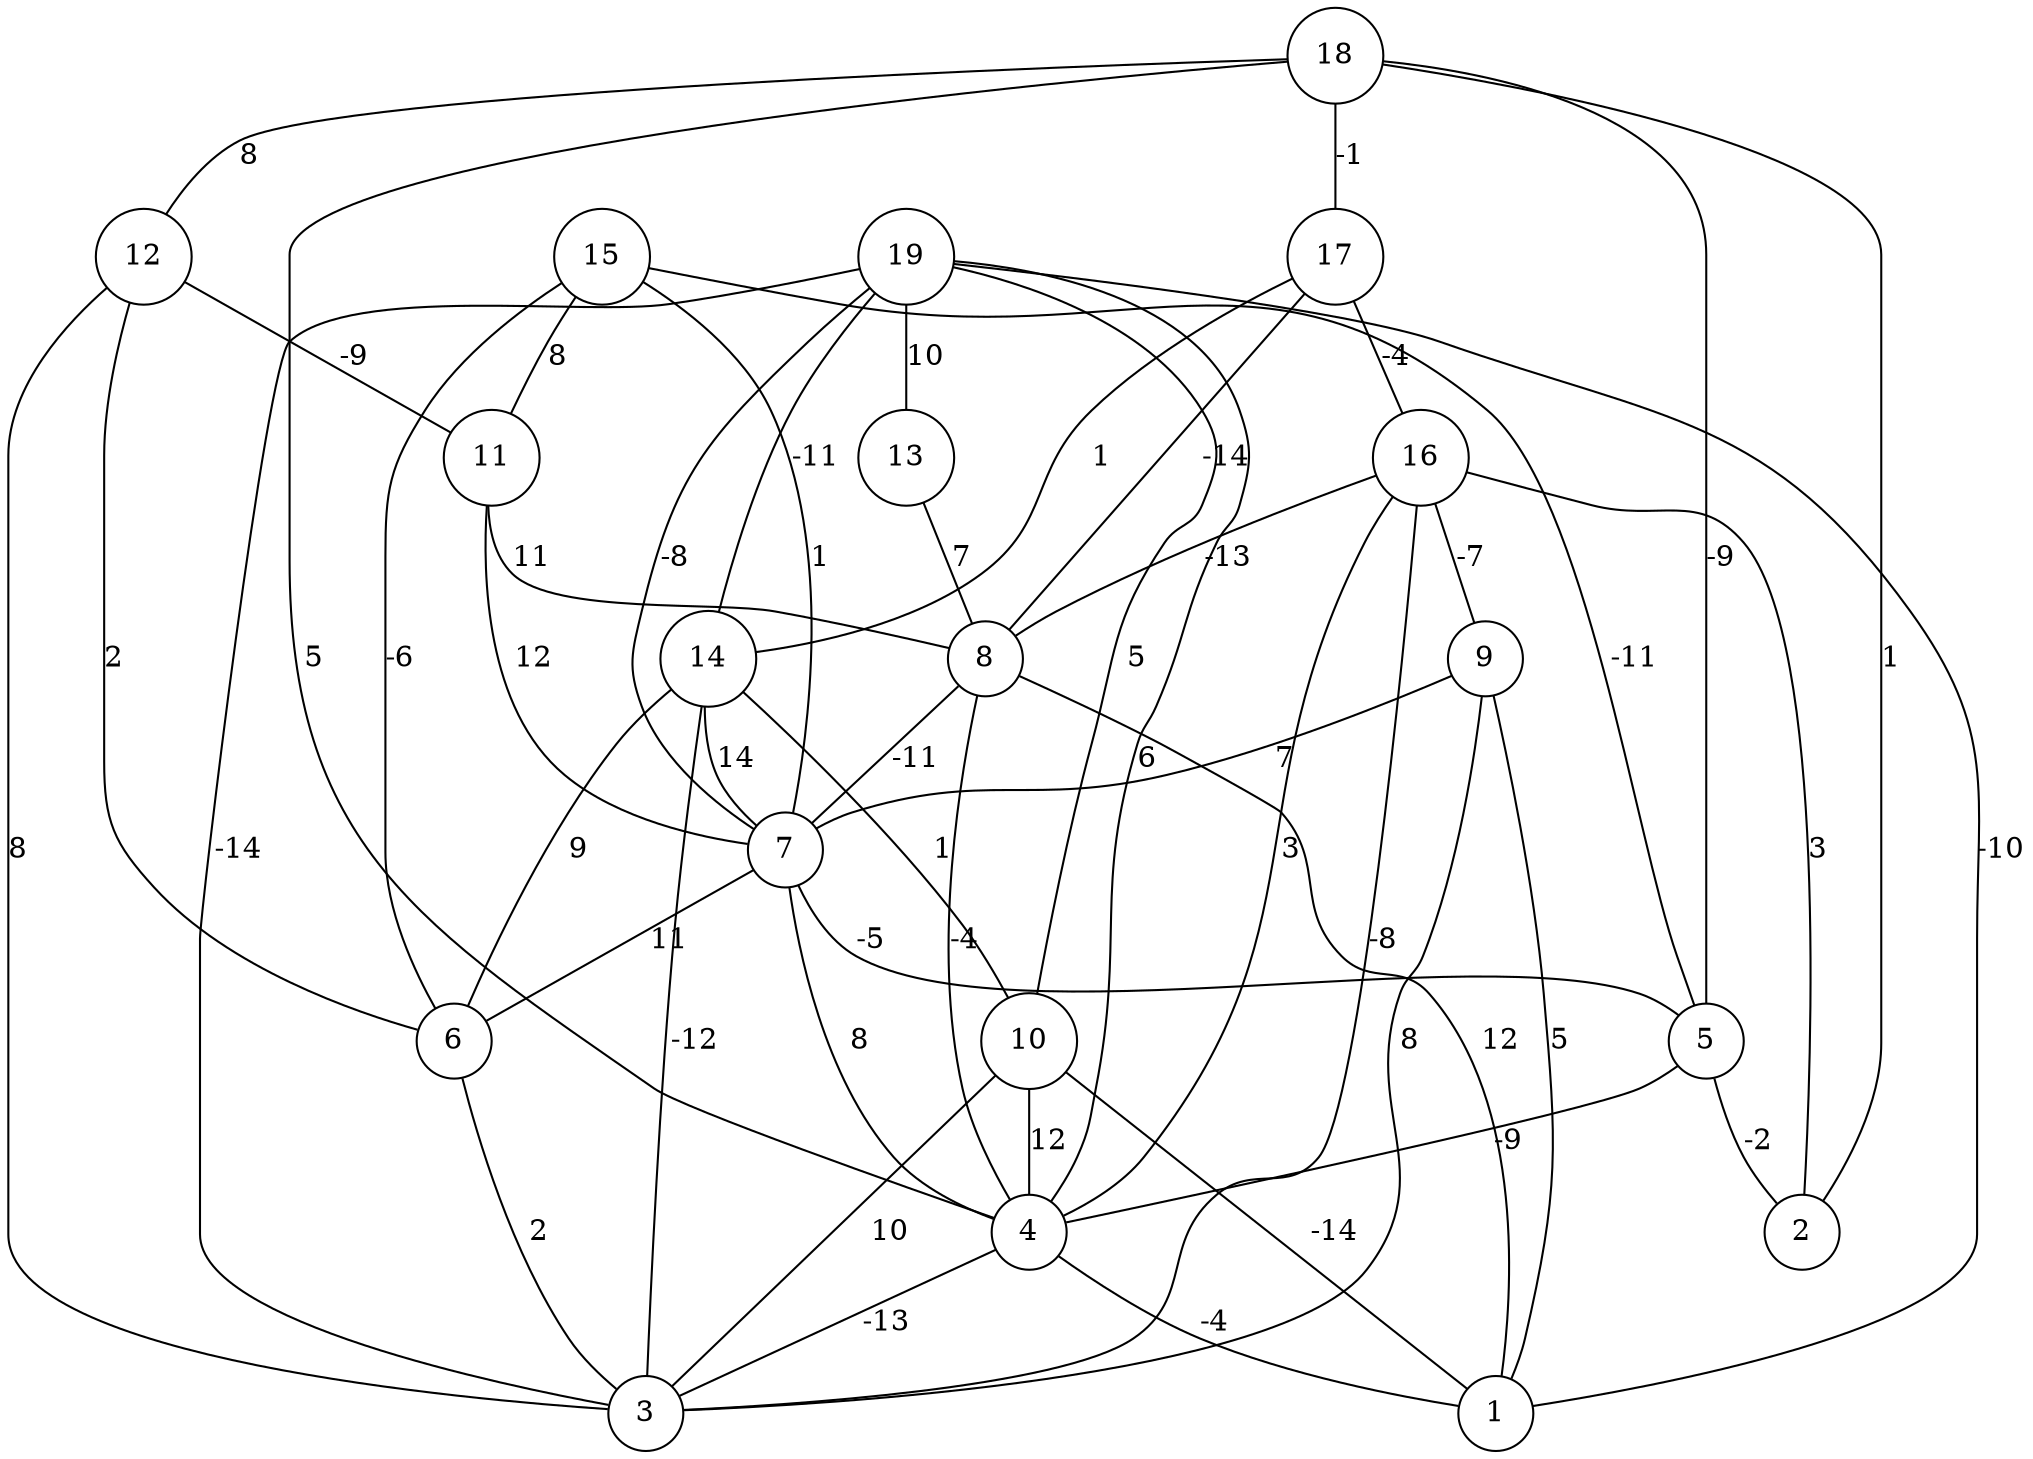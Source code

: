 graph { 
	 fontname="Helvetica,Arial,sans-serif" 
	 node [shape = circle]; 
	 19 -- 1 [label = "-10"];
	 19 -- 3 [label = "-14"];
	 19 -- 4 [label = "6"];
	 19 -- 7 [label = "-8"];
	 19 -- 10 [label = "5"];
	 19 -- 13 [label = "10"];
	 19 -- 14 [label = "-11"];
	 18 -- 2 [label = "1"];
	 18 -- 4 [label = "5"];
	 18 -- 5 [label = "-9"];
	 18 -- 12 [label = "8"];
	 18 -- 17 [label = "-1"];
	 17 -- 8 [label = "-14"];
	 17 -- 14 [label = "1"];
	 17 -- 16 [label = "-4"];
	 16 -- 2 [label = "3"];
	 16 -- 3 [label = "-8"];
	 16 -- 4 [label = "3"];
	 16 -- 8 [label = "-13"];
	 16 -- 9 [label = "-7"];
	 15 -- 5 [label = "-11"];
	 15 -- 6 [label = "-6"];
	 15 -- 7 [label = "1"];
	 15 -- 11 [label = "8"];
	 14 -- 3 [label = "-12"];
	 14 -- 6 [label = "9"];
	 14 -- 7 [label = "14"];
	 14 -- 10 [label = "1"];
	 13 -- 8 [label = "7"];
	 12 -- 3 [label = "8"];
	 12 -- 6 [label = "2"];
	 12 -- 11 [label = "-9"];
	 11 -- 7 [label = "12"];
	 11 -- 8 [label = "11"];
	 10 -- 1 [label = "-14"];
	 10 -- 3 [label = "10"];
	 10 -- 4 [label = "12"];
	 9 -- 1 [label = "5"];
	 9 -- 3 [label = "8"];
	 9 -- 7 [label = "7"];
	 8 -- 1 [label = "12"];
	 8 -- 4 [label = "-4"];
	 8 -- 7 [label = "-11"];
	 7 -- 4 [label = "8"];
	 7 -- 5 [label = "-5"];
	 7 -- 6 [label = "11"];
	 6 -- 3 [label = "2"];
	 5 -- 2 [label = "-2"];
	 5 -- 4 [label = "-9"];
	 4 -- 1 [label = "-4"];
	 4 -- 3 [label = "-13"];
	 1;
	 2;
	 3;
	 4;
	 5;
	 6;
	 7;
	 8;
	 9;
	 10;
	 11;
	 12;
	 13;
	 14;
	 15;
	 16;
	 17;
	 18;
	 19;
}

